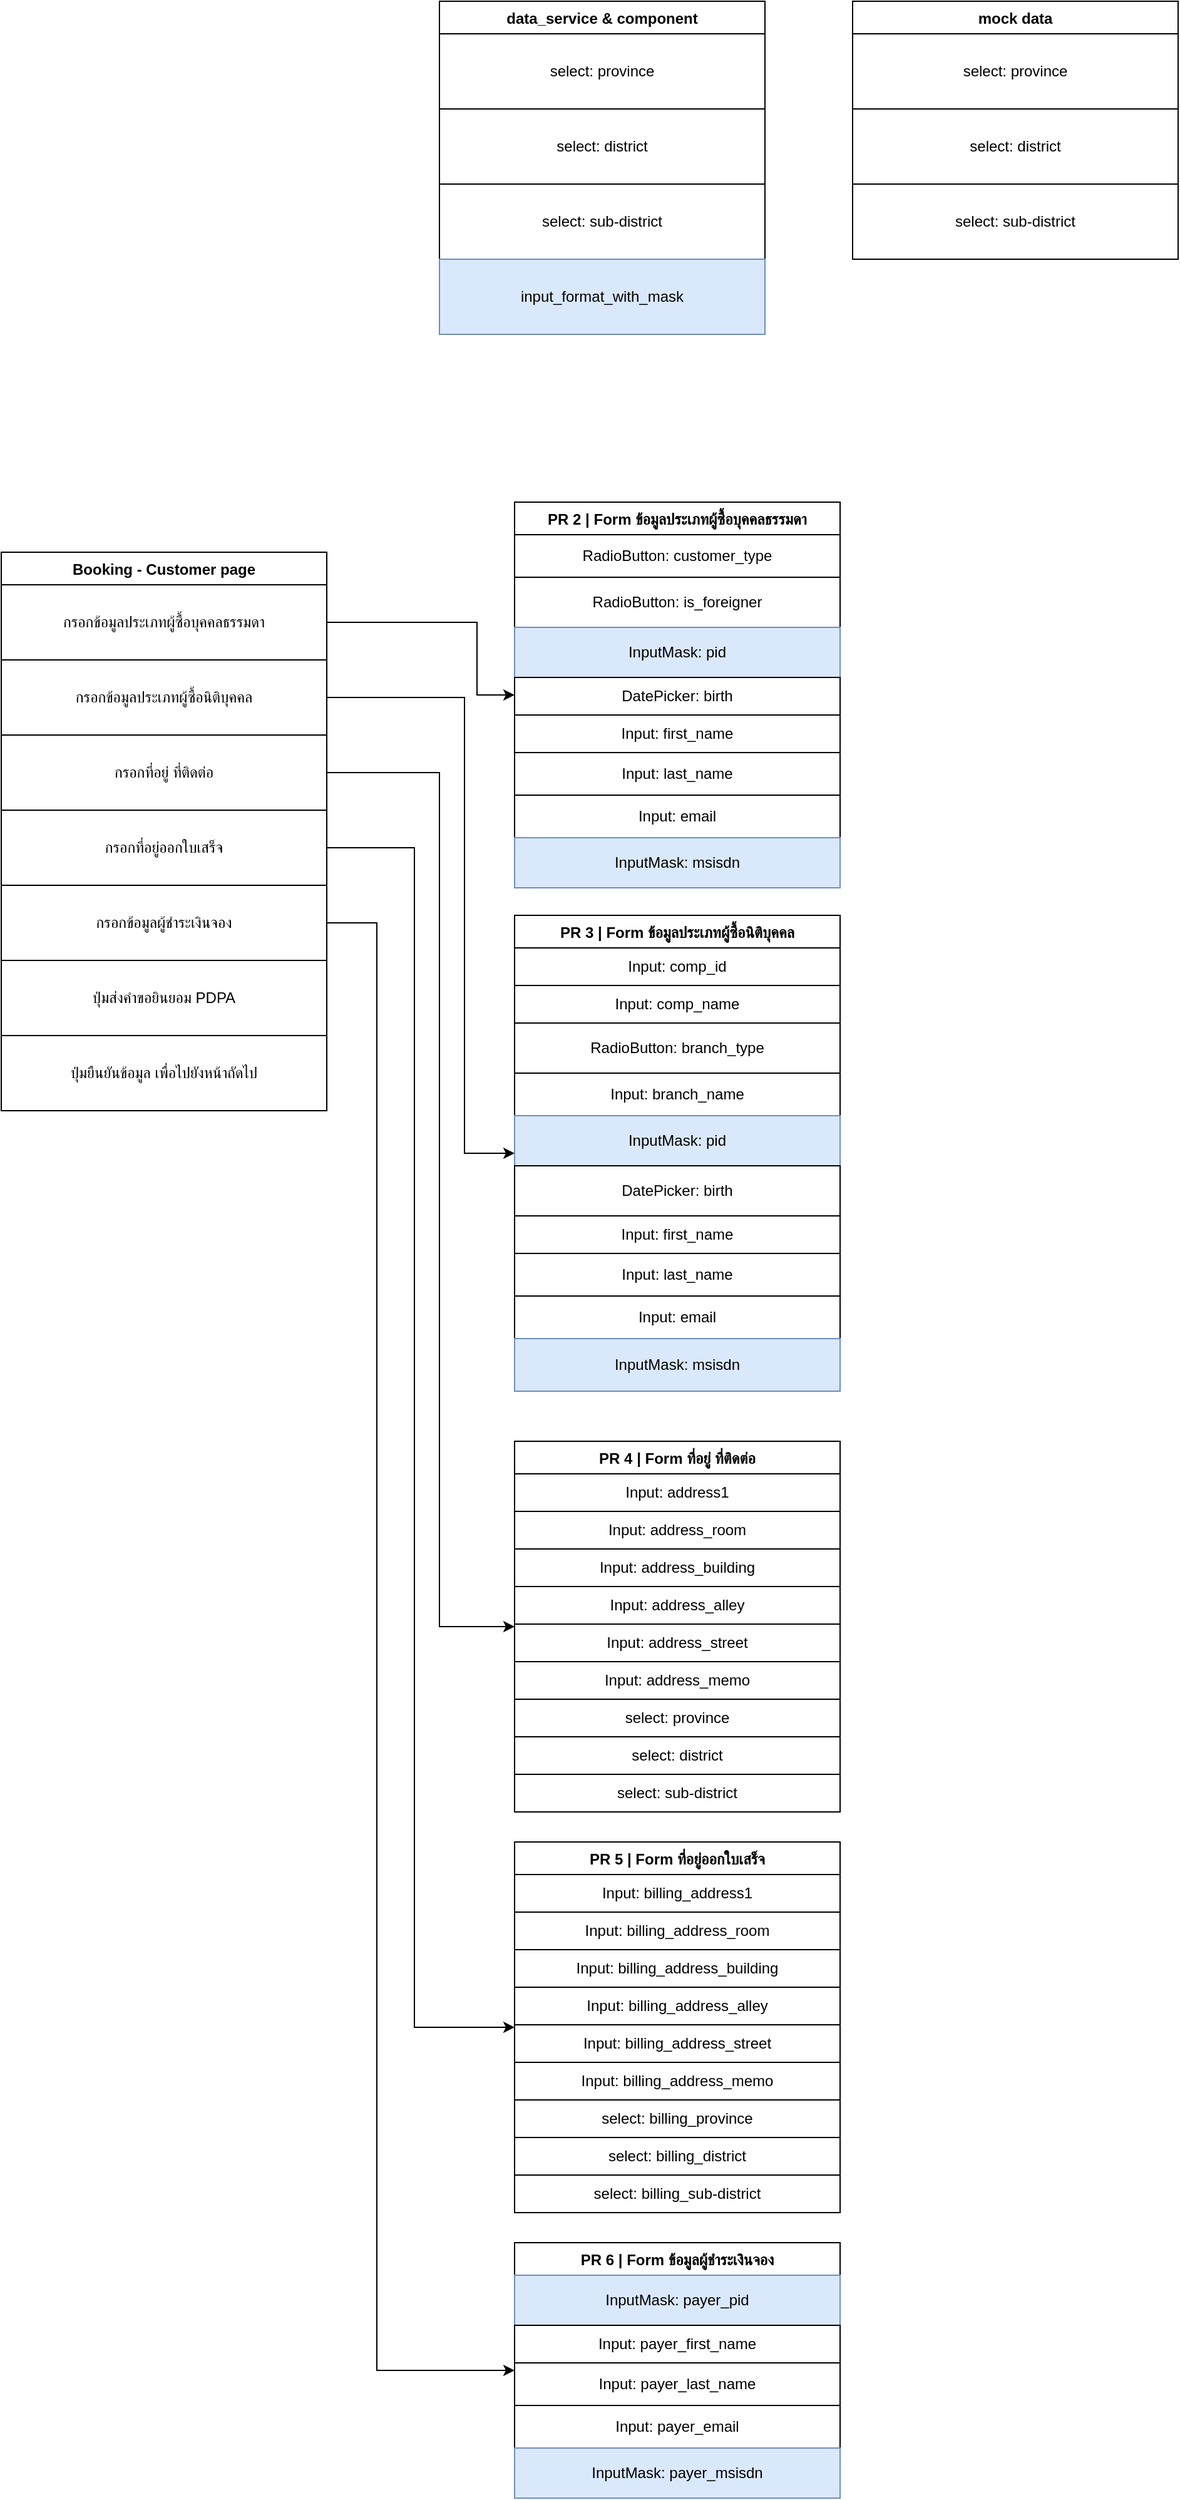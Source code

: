<mxfile version="20.2.3" type="github">
  <diagram id="C5RBs43oDa-KdzZeNtuy" name="Page-1">
    <mxGraphModel dx="1294" dy="2106" grid="1" gridSize="10" guides="1" tooltips="1" connect="1" arrows="1" fold="1" page="1" pageScale="1" pageWidth="827" pageHeight="1169" background="none" math="0" shadow="0">
      <root>
        <mxCell id="WIyWlLk6GJQsqaUBKTNV-0" />
        <mxCell id="WIyWlLk6GJQsqaUBKTNV-1" parent="WIyWlLk6GJQsqaUBKTNV-0" />
        <mxCell id="zkfFHV4jXpPFQw0GAbJ--0" value="Booking - Customer page" style="swimlane;fontStyle=1;align=center;verticalAlign=top;childLayout=stackLayout;horizontal=1;startSize=26;horizontalStack=0;resizeParent=1;resizeLast=0;collapsible=1;marginBottom=0;rounded=0;shadow=0;strokeWidth=1;" parent="WIyWlLk6GJQsqaUBKTNV-1" vertex="1">
          <mxGeometry x="90" y="70" width="260" height="446" as="geometry">
            <mxRectangle x="230" y="140" width="160" height="26" as="alternateBounds" />
          </mxGeometry>
        </mxCell>
        <mxCell id="F-I4ucaG-20q1lFfXrHI-0" value="กรอกข้อมูลประเภทผู้ซื้อบุคคลธรรมดา" style="rounded=0;whiteSpace=wrap;html=1;" parent="zkfFHV4jXpPFQw0GAbJ--0" vertex="1">
          <mxGeometry y="26" width="260" height="60" as="geometry" />
        </mxCell>
        <mxCell id="F-I4ucaG-20q1lFfXrHI-1" value="กรอกข้อมูลประเภทผู้ซื้อนิติบุคคล" style="rounded=0;whiteSpace=wrap;html=1;" parent="zkfFHV4jXpPFQw0GAbJ--0" vertex="1">
          <mxGeometry y="86" width="260" height="60" as="geometry" />
        </mxCell>
        <mxCell id="F-I4ucaG-20q1lFfXrHI-2" value="กรอกที่อยู่ ที่ติดต่อ" style="rounded=0;whiteSpace=wrap;html=1;" parent="zkfFHV4jXpPFQw0GAbJ--0" vertex="1">
          <mxGeometry y="146" width="260" height="60" as="geometry" />
        </mxCell>
        <mxCell id="F-I4ucaG-20q1lFfXrHI-3" value="กรอกที่อยู่ออกใบเสร็จ" style="rounded=0;whiteSpace=wrap;html=1;" parent="zkfFHV4jXpPFQw0GAbJ--0" vertex="1">
          <mxGeometry y="206" width="260" height="60" as="geometry" />
        </mxCell>
        <mxCell id="F-I4ucaG-20q1lFfXrHI-9" value="กรอกข้อมูลผู้ชำระเงินจอง" style="rounded=0;whiteSpace=wrap;html=1;" parent="zkfFHV4jXpPFQw0GAbJ--0" vertex="1">
          <mxGeometry y="266" width="260" height="60" as="geometry" />
        </mxCell>
        <mxCell id="F-I4ucaG-20q1lFfXrHI-10" value="ปุ่มส่งคำขอยินยอม PDPA" style="rounded=0;whiteSpace=wrap;html=1;" parent="zkfFHV4jXpPFQw0GAbJ--0" vertex="1">
          <mxGeometry y="326" width="260" height="60" as="geometry" />
        </mxCell>
        <mxCell id="F-I4ucaG-20q1lFfXrHI-11" value="ปุ่มยืนยันข้อมูล เพื่อไปยังหน้าถัดไป" style="rounded=0;whiteSpace=wrap;html=1;" parent="zkfFHV4jXpPFQw0GAbJ--0" vertex="1">
          <mxGeometry y="386" width="260" height="60" as="geometry" />
        </mxCell>
        <mxCell id="F-I4ucaG-20q1lFfXrHI-12" value="PR 2 | Form ข้อมูลประเภทผู้ซื้อบุคคลธรรมดา" style="swimlane;fontStyle=1;align=center;verticalAlign=top;childLayout=stackLayout;horizontal=1;startSize=26;horizontalStack=0;resizeParent=1;resizeLast=0;collapsible=1;marginBottom=0;rounded=0;shadow=0;strokeWidth=1;" parent="WIyWlLk6GJQsqaUBKTNV-1" vertex="1">
          <mxGeometry x="500" y="30" width="260" height="308" as="geometry">
            <mxRectangle x="230" y="140" width="160" height="26" as="alternateBounds" />
          </mxGeometry>
        </mxCell>
        <mxCell id="F-I4ucaG-20q1lFfXrHI-13" value="RadioButton: customer_type" style="rounded=0;whiteSpace=wrap;html=1;" parent="F-I4ucaG-20q1lFfXrHI-12" vertex="1">
          <mxGeometry y="26" width="260" height="34" as="geometry" />
        </mxCell>
        <mxCell id="F-I4ucaG-20q1lFfXrHI-14" value="RadioButton: is_foreigner" style="rounded=0;whiteSpace=wrap;html=1;" parent="F-I4ucaG-20q1lFfXrHI-12" vertex="1">
          <mxGeometry y="60" width="260" height="40" as="geometry" />
        </mxCell>
        <mxCell id="F-I4ucaG-20q1lFfXrHI-15" value="InputMask: pid" style="rounded=0;whiteSpace=wrap;html=1;fillColor=#dae8fc;strokeColor=#6c8ebf;" parent="F-I4ucaG-20q1lFfXrHI-12" vertex="1">
          <mxGeometry y="100" width="260" height="40" as="geometry" />
        </mxCell>
        <mxCell id="F-I4ucaG-20q1lFfXrHI-17" value="DatePicker: birth" style="rounded=0;whiteSpace=wrap;html=1;" parent="F-I4ucaG-20q1lFfXrHI-12" vertex="1">
          <mxGeometry y="140" width="260" height="30" as="geometry" />
        </mxCell>
        <mxCell id="F-I4ucaG-20q1lFfXrHI-18" value="Input: first_name" style="rounded=0;whiteSpace=wrap;html=1;" parent="F-I4ucaG-20q1lFfXrHI-12" vertex="1">
          <mxGeometry y="170" width="260" height="30" as="geometry" />
        </mxCell>
        <mxCell id="F-I4ucaG-20q1lFfXrHI-27" value="Input: last_name" style="rounded=0;whiteSpace=wrap;html=1;" parent="F-I4ucaG-20q1lFfXrHI-12" vertex="1">
          <mxGeometry y="200" width="260" height="34" as="geometry" />
        </mxCell>
        <mxCell id="F-I4ucaG-20q1lFfXrHI-28" value="Input: email" style="rounded=0;whiteSpace=wrap;html=1;" parent="F-I4ucaG-20q1lFfXrHI-12" vertex="1">
          <mxGeometry y="234" width="260" height="34" as="geometry" />
        </mxCell>
        <mxCell id="F-I4ucaG-20q1lFfXrHI-16" value="InputMask: msisdn" style="rounded=0;whiteSpace=wrap;html=1;fillColor=#dae8fc;strokeColor=#6c8ebf;" parent="F-I4ucaG-20q1lFfXrHI-12" vertex="1">
          <mxGeometry y="268" width="260" height="40" as="geometry" />
        </mxCell>
        <mxCell id="F-I4ucaG-20q1lFfXrHI-20" value="PR 3 | Form ข้อมูลประเภทผู้ซื้อนิติบุคคล" style="swimlane;fontStyle=1;align=center;verticalAlign=top;childLayout=stackLayout;horizontal=1;startSize=26;horizontalStack=0;resizeParent=1;resizeLast=0;collapsible=1;marginBottom=0;rounded=0;shadow=0;strokeWidth=1;" parent="WIyWlLk6GJQsqaUBKTNV-1" vertex="1">
          <mxGeometry x="500" y="360" width="260" height="380" as="geometry">
            <mxRectangle x="230" y="140" width="160" height="26" as="alternateBounds" />
          </mxGeometry>
        </mxCell>
        <mxCell id="F-I4ucaG-20q1lFfXrHI-29" value="Input: comp_id" style="rounded=0;whiteSpace=wrap;html=1;" parent="F-I4ucaG-20q1lFfXrHI-20" vertex="1">
          <mxGeometry y="26" width="260" height="30" as="geometry" />
        </mxCell>
        <mxCell id="F-I4ucaG-20q1lFfXrHI-30" value="Input: comp_name" style="rounded=0;whiteSpace=wrap;html=1;" parent="F-I4ucaG-20q1lFfXrHI-20" vertex="1">
          <mxGeometry y="56" width="260" height="30" as="geometry" />
        </mxCell>
        <mxCell id="F-I4ucaG-20q1lFfXrHI-21" value="RadioButton: branch_type" style="rounded=0;whiteSpace=wrap;html=1;" parent="F-I4ucaG-20q1lFfXrHI-20" vertex="1">
          <mxGeometry y="86" width="260" height="40" as="geometry" />
        </mxCell>
        <mxCell id="F-I4ucaG-20q1lFfXrHI-31" value="Input: branch_name" style="rounded=0;whiteSpace=wrap;html=1;" parent="F-I4ucaG-20q1lFfXrHI-20" vertex="1">
          <mxGeometry y="126" width="260" height="34" as="geometry" />
        </mxCell>
        <mxCell id="F-I4ucaG-20q1lFfXrHI-23" value="InputMask: pid" style="rounded=0;whiteSpace=wrap;html=1;fillColor=#dae8fc;strokeColor=#6c8ebf;" parent="F-I4ucaG-20q1lFfXrHI-20" vertex="1">
          <mxGeometry y="160" width="260" height="40" as="geometry" />
        </mxCell>
        <mxCell id="F-I4ucaG-20q1lFfXrHI-25" value="DatePicker: birth" style="rounded=0;whiteSpace=wrap;html=1;" parent="F-I4ucaG-20q1lFfXrHI-20" vertex="1">
          <mxGeometry y="200" width="260" height="40" as="geometry" />
        </mxCell>
        <mxCell id="F-I4ucaG-20q1lFfXrHI-33" value="Input: first_name" style="rounded=0;whiteSpace=wrap;html=1;" parent="F-I4ucaG-20q1lFfXrHI-20" vertex="1">
          <mxGeometry y="240" width="260" height="30" as="geometry" />
        </mxCell>
        <mxCell id="F-I4ucaG-20q1lFfXrHI-34" value="Input: last_name" style="rounded=0;whiteSpace=wrap;html=1;" parent="F-I4ucaG-20q1lFfXrHI-20" vertex="1">
          <mxGeometry y="270" width="260" height="34" as="geometry" />
        </mxCell>
        <mxCell id="F-I4ucaG-20q1lFfXrHI-35" value="Input: email" style="rounded=0;whiteSpace=wrap;html=1;" parent="F-I4ucaG-20q1lFfXrHI-20" vertex="1">
          <mxGeometry y="304" width="260" height="34" as="geometry" />
        </mxCell>
        <mxCell id="F-I4ucaG-20q1lFfXrHI-24" value="InputMask: msisdn" style="rounded=0;whiteSpace=wrap;html=1;fillColor=#dae8fc;strokeColor=#6c8ebf;" parent="F-I4ucaG-20q1lFfXrHI-20" vertex="1">
          <mxGeometry y="338" width="260" height="42" as="geometry" />
        </mxCell>
        <mxCell id="F-I4ucaG-20q1lFfXrHI-36" value="PR 4 | Form ที่อยู่ ที่ติดต่อ" style="swimlane;fontStyle=1;align=center;verticalAlign=top;childLayout=stackLayout;horizontal=1;startSize=26;horizontalStack=0;resizeParent=1;resizeLast=0;collapsible=1;marginBottom=0;rounded=0;shadow=0;strokeWidth=1;" parent="WIyWlLk6GJQsqaUBKTNV-1" vertex="1">
          <mxGeometry x="500" y="780" width="260" height="296" as="geometry">
            <mxRectangle x="230" y="140" width="160" height="26" as="alternateBounds" />
          </mxGeometry>
        </mxCell>
        <mxCell id="F-I4ucaG-20q1lFfXrHI-37" value="Input: address1" style="rounded=0;whiteSpace=wrap;html=1;" parent="F-I4ucaG-20q1lFfXrHI-36" vertex="1">
          <mxGeometry y="26" width="260" height="30" as="geometry" />
        </mxCell>
        <mxCell id="F-I4ucaG-20q1lFfXrHI-38" value="Input: address_room" style="rounded=0;whiteSpace=wrap;html=1;" parent="F-I4ucaG-20q1lFfXrHI-36" vertex="1">
          <mxGeometry y="56" width="260" height="30" as="geometry" />
        </mxCell>
        <mxCell id="vvMy4MuH9mkFOj2RVmaX-0" value="Input: address_building" style="rounded=0;whiteSpace=wrap;html=1;" vertex="1" parent="F-I4ucaG-20q1lFfXrHI-36">
          <mxGeometry y="86" width="260" height="30" as="geometry" />
        </mxCell>
        <mxCell id="vvMy4MuH9mkFOj2RVmaX-1" value="Input: address_alley" style="rounded=0;whiteSpace=wrap;html=1;" vertex="1" parent="F-I4ucaG-20q1lFfXrHI-36">
          <mxGeometry y="116" width="260" height="30" as="geometry" />
        </mxCell>
        <mxCell id="vvMy4MuH9mkFOj2RVmaX-2" value="Input: address_street" style="rounded=0;whiteSpace=wrap;html=1;" vertex="1" parent="F-I4ucaG-20q1lFfXrHI-36">
          <mxGeometry y="146" width="260" height="30" as="geometry" />
        </mxCell>
        <mxCell id="vvMy4MuH9mkFOj2RVmaX-3" value="Input: address_memo" style="rounded=0;whiteSpace=wrap;html=1;" vertex="1" parent="F-I4ucaG-20q1lFfXrHI-36">
          <mxGeometry y="176" width="260" height="30" as="geometry" />
        </mxCell>
        <mxCell id="vvMy4MuH9mkFOj2RVmaX-4" value="select: province" style="rounded=0;whiteSpace=wrap;html=1;" vertex="1" parent="F-I4ucaG-20q1lFfXrHI-36">
          <mxGeometry y="206" width="260" height="30" as="geometry" />
        </mxCell>
        <mxCell id="vvMy4MuH9mkFOj2RVmaX-5" value="select: district" style="rounded=0;whiteSpace=wrap;html=1;" vertex="1" parent="F-I4ucaG-20q1lFfXrHI-36">
          <mxGeometry y="236" width="260" height="30" as="geometry" />
        </mxCell>
        <mxCell id="vvMy4MuH9mkFOj2RVmaX-6" value="select: sub-district" style="rounded=0;whiteSpace=wrap;html=1;" vertex="1" parent="F-I4ucaG-20q1lFfXrHI-36">
          <mxGeometry y="266" width="260" height="30" as="geometry" />
        </mxCell>
        <mxCell id="vvMy4MuH9mkFOj2RVmaX-7" value="PR 5 | Form ที่อยู่ออกใบเสร็จ" style="swimlane;fontStyle=1;align=center;verticalAlign=top;childLayout=stackLayout;horizontal=1;startSize=26;horizontalStack=0;resizeParent=1;resizeLast=0;collapsible=1;marginBottom=0;rounded=0;shadow=0;strokeWidth=1;" vertex="1" parent="WIyWlLk6GJQsqaUBKTNV-1">
          <mxGeometry x="500" y="1100" width="260" height="296" as="geometry">
            <mxRectangle x="230" y="140" width="160" height="26" as="alternateBounds" />
          </mxGeometry>
        </mxCell>
        <mxCell id="vvMy4MuH9mkFOj2RVmaX-8" value="Input: billing_address1" style="rounded=0;whiteSpace=wrap;html=1;" vertex="1" parent="vvMy4MuH9mkFOj2RVmaX-7">
          <mxGeometry y="26" width="260" height="30" as="geometry" />
        </mxCell>
        <mxCell id="vvMy4MuH9mkFOj2RVmaX-9" value="Input: billing_address_room" style="rounded=0;whiteSpace=wrap;html=1;" vertex="1" parent="vvMy4MuH9mkFOj2RVmaX-7">
          <mxGeometry y="56" width="260" height="30" as="geometry" />
        </mxCell>
        <mxCell id="vvMy4MuH9mkFOj2RVmaX-10" value="Input: billing_address_building" style="rounded=0;whiteSpace=wrap;html=1;" vertex="1" parent="vvMy4MuH9mkFOj2RVmaX-7">
          <mxGeometry y="86" width="260" height="30" as="geometry" />
        </mxCell>
        <mxCell id="vvMy4MuH9mkFOj2RVmaX-11" value="Input: billing_address_alley" style="rounded=0;whiteSpace=wrap;html=1;" vertex="1" parent="vvMy4MuH9mkFOj2RVmaX-7">
          <mxGeometry y="116" width="260" height="30" as="geometry" />
        </mxCell>
        <mxCell id="vvMy4MuH9mkFOj2RVmaX-12" value="Input: billing_address_street" style="rounded=0;whiteSpace=wrap;html=1;" vertex="1" parent="vvMy4MuH9mkFOj2RVmaX-7">
          <mxGeometry y="146" width="260" height="30" as="geometry" />
        </mxCell>
        <mxCell id="vvMy4MuH9mkFOj2RVmaX-13" value="Input: billing_address_memo" style="rounded=0;whiteSpace=wrap;html=1;" vertex="1" parent="vvMy4MuH9mkFOj2RVmaX-7">
          <mxGeometry y="176" width="260" height="30" as="geometry" />
        </mxCell>
        <mxCell id="vvMy4MuH9mkFOj2RVmaX-14" value="select: billing_province" style="rounded=0;whiteSpace=wrap;html=1;" vertex="1" parent="vvMy4MuH9mkFOj2RVmaX-7">
          <mxGeometry y="206" width="260" height="30" as="geometry" />
        </mxCell>
        <mxCell id="vvMy4MuH9mkFOj2RVmaX-15" value="select: billing_district" style="rounded=0;whiteSpace=wrap;html=1;" vertex="1" parent="vvMy4MuH9mkFOj2RVmaX-7">
          <mxGeometry y="236" width="260" height="30" as="geometry" />
        </mxCell>
        <mxCell id="vvMy4MuH9mkFOj2RVmaX-16" value="select: billing_sub-district" style="rounded=0;whiteSpace=wrap;html=1;" vertex="1" parent="vvMy4MuH9mkFOj2RVmaX-7">
          <mxGeometry y="266" width="260" height="30" as="geometry" />
        </mxCell>
        <mxCell id="vvMy4MuH9mkFOj2RVmaX-17" value="PR 6 | Form ข้อมูลผู้ชำระเงินจอง" style="swimlane;fontStyle=1;align=center;verticalAlign=top;childLayout=stackLayout;horizontal=1;startSize=26;horizontalStack=0;resizeParent=1;resizeLast=0;collapsible=1;marginBottom=0;rounded=0;shadow=0;strokeWidth=1;" vertex="1" parent="WIyWlLk6GJQsqaUBKTNV-1">
          <mxGeometry x="500" y="1420" width="260" height="204" as="geometry">
            <mxRectangle x="230" y="140" width="160" height="26" as="alternateBounds" />
          </mxGeometry>
        </mxCell>
        <mxCell id="vvMy4MuH9mkFOj2RVmaX-20" value="InputMask: payer_pid" style="rounded=0;whiteSpace=wrap;html=1;fillColor=#dae8fc;strokeColor=#6c8ebf;" vertex="1" parent="vvMy4MuH9mkFOj2RVmaX-17">
          <mxGeometry y="26" width="260" height="40" as="geometry" />
        </mxCell>
        <mxCell id="vvMy4MuH9mkFOj2RVmaX-22" value="Input: payer_first_name" style="rounded=0;whiteSpace=wrap;html=1;" vertex="1" parent="vvMy4MuH9mkFOj2RVmaX-17">
          <mxGeometry y="66" width="260" height="30" as="geometry" />
        </mxCell>
        <mxCell id="vvMy4MuH9mkFOj2RVmaX-23" value="Input: payer_last_name" style="rounded=0;whiteSpace=wrap;html=1;" vertex="1" parent="vvMy4MuH9mkFOj2RVmaX-17">
          <mxGeometry y="96" width="260" height="34" as="geometry" />
        </mxCell>
        <mxCell id="vvMy4MuH9mkFOj2RVmaX-24" value="Input: payer_email" style="rounded=0;whiteSpace=wrap;html=1;" vertex="1" parent="vvMy4MuH9mkFOj2RVmaX-17">
          <mxGeometry y="130" width="260" height="34" as="geometry" />
        </mxCell>
        <mxCell id="vvMy4MuH9mkFOj2RVmaX-25" value="InputMask: payer_msisdn" style="rounded=0;whiteSpace=wrap;html=1;fillColor=#dae8fc;strokeColor=#6c8ebf;" vertex="1" parent="vvMy4MuH9mkFOj2RVmaX-17">
          <mxGeometry y="164" width="260" height="40" as="geometry" />
        </mxCell>
        <mxCell id="vvMy4MuH9mkFOj2RVmaX-26" style="edgeStyle=orthogonalEdgeStyle;rounded=0;orthogonalLoop=1;jettySize=auto;html=1;exitX=1;exitY=0.5;exitDx=0;exitDy=0;" edge="1" parent="WIyWlLk6GJQsqaUBKTNV-1" source="F-I4ucaG-20q1lFfXrHI-0" target="F-I4ucaG-20q1lFfXrHI-12">
          <mxGeometry relative="1" as="geometry">
            <Array as="points">
              <mxPoint x="470" y="126" />
              <mxPoint x="470" y="184" />
            </Array>
          </mxGeometry>
        </mxCell>
        <mxCell id="vvMy4MuH9mkFOj2RVmaX-27" style="edgeStyle=orthogonalEdgeStyle;rounded=0;orthogonalLoop=1;jettySize=auto;html=1;exitX=1;exitY=0.5;exitDx=0;exitDy=0;entryX=0;entryY=0.5;entryDx=0;entryDy=0;" edge="1" parent="WIyWlLk6GJQsqaUBKTNV-1" source="F-I4ucaG-20q1lFfXrHI-1" target="F-I4ucaG-20q1lFfXrHI-20">
          <mxGeometry relative="1" as="geometry">
            <mxPoint x="420" y="590" as="targetPoint" />
            <Array as="points">
              <mxPoint x="460" y="186" />
              <mxPoint x="460" y="550" />
            </Array>
          </mxGeometry>
        </mxCell>
        <mxCell id="vvMy4MuH9mkFOj2RVmaX-28" style="edgeStyle=orthogonalEdgeStyle;rounded=0;orthogonalLoop=1;jettySize=auto;html=1;exitX=1;exitY=0.5;exitDx=0;exitDy=0;entryX=0;entryY=0.5;entryDx=0;entryDy=0;" edge="1" parent="WIyWlLk6GJQsqaUBKTNV-1" source="F-I4ucaG-20q1lFfXrHI-2" target="F-I4ucaG-20q1lFfXrHI-36">
          <mxGeometry relative="1" as="geometry">
            <Array as="points">
              <mxPoint x="440" y="246" />
              <mxPoint x="440" y="928" />
            </Array>
          </mxGeometry>
        </mxCell>
        <mxCell id="vvMy4MuH9mkFOj2RVmaX-29" style="edgeStyle=orthogonalEdgeStyle;rounded=0;orthogonalLoop=1;jettySize=auto;html=1;exitX=1;exitY=0.5;exitDx=0;exitDy=0;entryX=0;entryY=0.5;entryDx=0;entryDy=0;" edge="1" parent="WIyWlLk6GJQsqaUBKTNV-1" source="F-I4ucaG-20q1lFfXrHI-3" target="vvMy4MuH9mkFOj2RVmaX-7">
          <mxGeometry relative="1" as="geometry">
            <Array as="points">
              <mxPoint x="420" y="306" />
              <mxPoint x="420" y="1248" />
            </Array>
          </mxGeometry>
        </mxCell>
        <mxCell id="vvMy4MuH9mkFOj2RVmaX-30" style="edgeStyle=orthogonalEdgeStyle;rounded=0;orthogonalLoop=1;jettySize=auto;html=1;exitX=1;exitY=0.5;exitDx=0;exitDy=0;entryX=0;entryY=0.5;entryDx=0;entryDy=0;" edge="1" parent="WIyWlLk6GJQsqaUBKTNV-1" source="F-I4ucaG-20q1lFfXrHI-9" target="vvMy4MuH9mkFOj2RVmaX-17">
          <mxGeometry relative="1" as="geometry">
            <Array as="points">
              <mxPoint x="390" y="366" />
              <mxPoint x="390" y="1522" />
            </Array>
          </mxGeometry>
        </mxCell>
        <mxCell id="vvMy4MuH9mkFOj2RVmaX-32" value="data_service &amp; component" style="swimlane;fontStyle=1;align=center;verticalAlign=top;childLayout=stackLayout;horizontal=1;startSize=26;horizontalStack=0;resizeParent=1;resizeLast=0;collapsible=1;marginBottom=0;rounded=0;shadow=0;strokeWidth=1;" vertex="1" parent="WIyWlLk6GJQsqaUBKTNV-1">
          <mxGeometry x="440" y="-370" width="260" height="266" as="geometry">
            <mxRectangle x="230" y="140" width="160" height="26" as="alternateBounds" />
          </mxGeometry>
        </mxCell>
        <mxCell id="vvMy4MuH9mkFOj2RVmaX-33" value="select: province" style="rounded=0;whiteSpace=wrap;html=1;" vertex="1" parent="vvMy4MuH9mkFOj2RVmaX-32">
          <mxGeometry y="26" width="260" height="60" as="geometry" />
        </mxCell>
        <mxCell id="vvMy4MuH9mkFOj2RVmaX-34" value="select: district" style="rounded=0;whiteSpace=wrap;html=1;" vertex="1" parent="vvMy4MuH9mkFOj2RVmaX-32">
          <mxGeometry y="86" width="260" height="60" as="geometry" />
        </mxCell>
        <mxCell id="vvMy4MuH9mkFOj2RVmaX-35" value="select: sub-district" style="rounded=0;whiteSpace=wrap;html=1;" vertex="1" parent="vvMy4MuH9mkFOj2RVmaX-32">
          <mxGeometry y="146" width="260" height="60" as="geometry" />
        </mxCell>
        <mxCell id="vvMy4MuH9mkFOj2RVmaX-36" value="input_format_with_mask" style="rounded=0;whiteSpace=wrap;html=1;fillColor=#dae8fc;strokeColor=#6c8ebf;" vertex="1" parent="vvMy4MuH9mkFOj2RVmaX-32">
          <mxGeometry y="206" width="260" height="60" as="geometry" />
        </mxCell>
        <mxCell id="vvMy4MuH9mkFOj2RVmaX-40" value="mock data" style="swimlane;fontStyle=1;align=center;verticalAlign=top;childLayout=stackLayout;horizontal=1;startSize=26;horizontalStack=0;resizeParent=1;resizeLast=0;collapsible=1;marginBottom=0;rounded=0;shadow=0;strokeWidth=1;" vertex="1" parent="WIyWlLk6GJQsqaUBKTNV-1">
          <mxGeometry x="770" y="-370" width="260" height="206" as="geometry">
            <mxRectangle x="230" y="140" width="160" height="26" as="alternateBounds" />
          </mxGeometry>
        </mxCell>
        <mxCell id="vvMy4MuH9mkFOj2RVmaX-41" value="select: province" style="rounded=0;whiteSpace=wrap;html=1;" vertex="1" parent="vvMy4MuH9mkFOj2RVmaX-40">
          <mxGeometry y="26" width="260" height="60" as="geometry" />
        </mxCell>
        <mxCell id="vvMy4MuH9mkFOj2RVmaX-42" value="select: district" style="rounded=0;whiteSpace=wrap;html=1;" vertex="1" parent="vvMy4MuH9mkFOj2RVmaX-40">
          <mxGeometry y="86" width="260" height="60" as="geometry" />
        </mxCell>
        <mxCell id="vvMy4MuH9mkFOj2RVmaX-43" value="select: sub-district" style="rounded=0;whiteSpace=wrap;html=1;" vertex="1" parent="vvMy4MuH9mkFOj2RVmaX-40">
          <mxGeometry y="146" width="260" height="60" as="geometry" />
        </mxCell>
      </root>
    </mxGraphModel>
  </diagram>
</mxfile>

